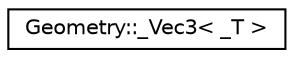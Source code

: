 digraph "Graphical Class Hierarchy"
{
  edge [fontname="Helvetica",fontsize="10",labelfontname="Helvetica",labelfontsize="10"];
  node [fontname="Helvetica",fontsize="10",shape=record];
  rankdir="LR";
  Node1 [label="Geometry::_Vec3\< _T \>",height=0.2,width=0.4,color="black", fillcolor="white", style="filled",URL="$classGeometry_1_1__Vec3.html"];
}
